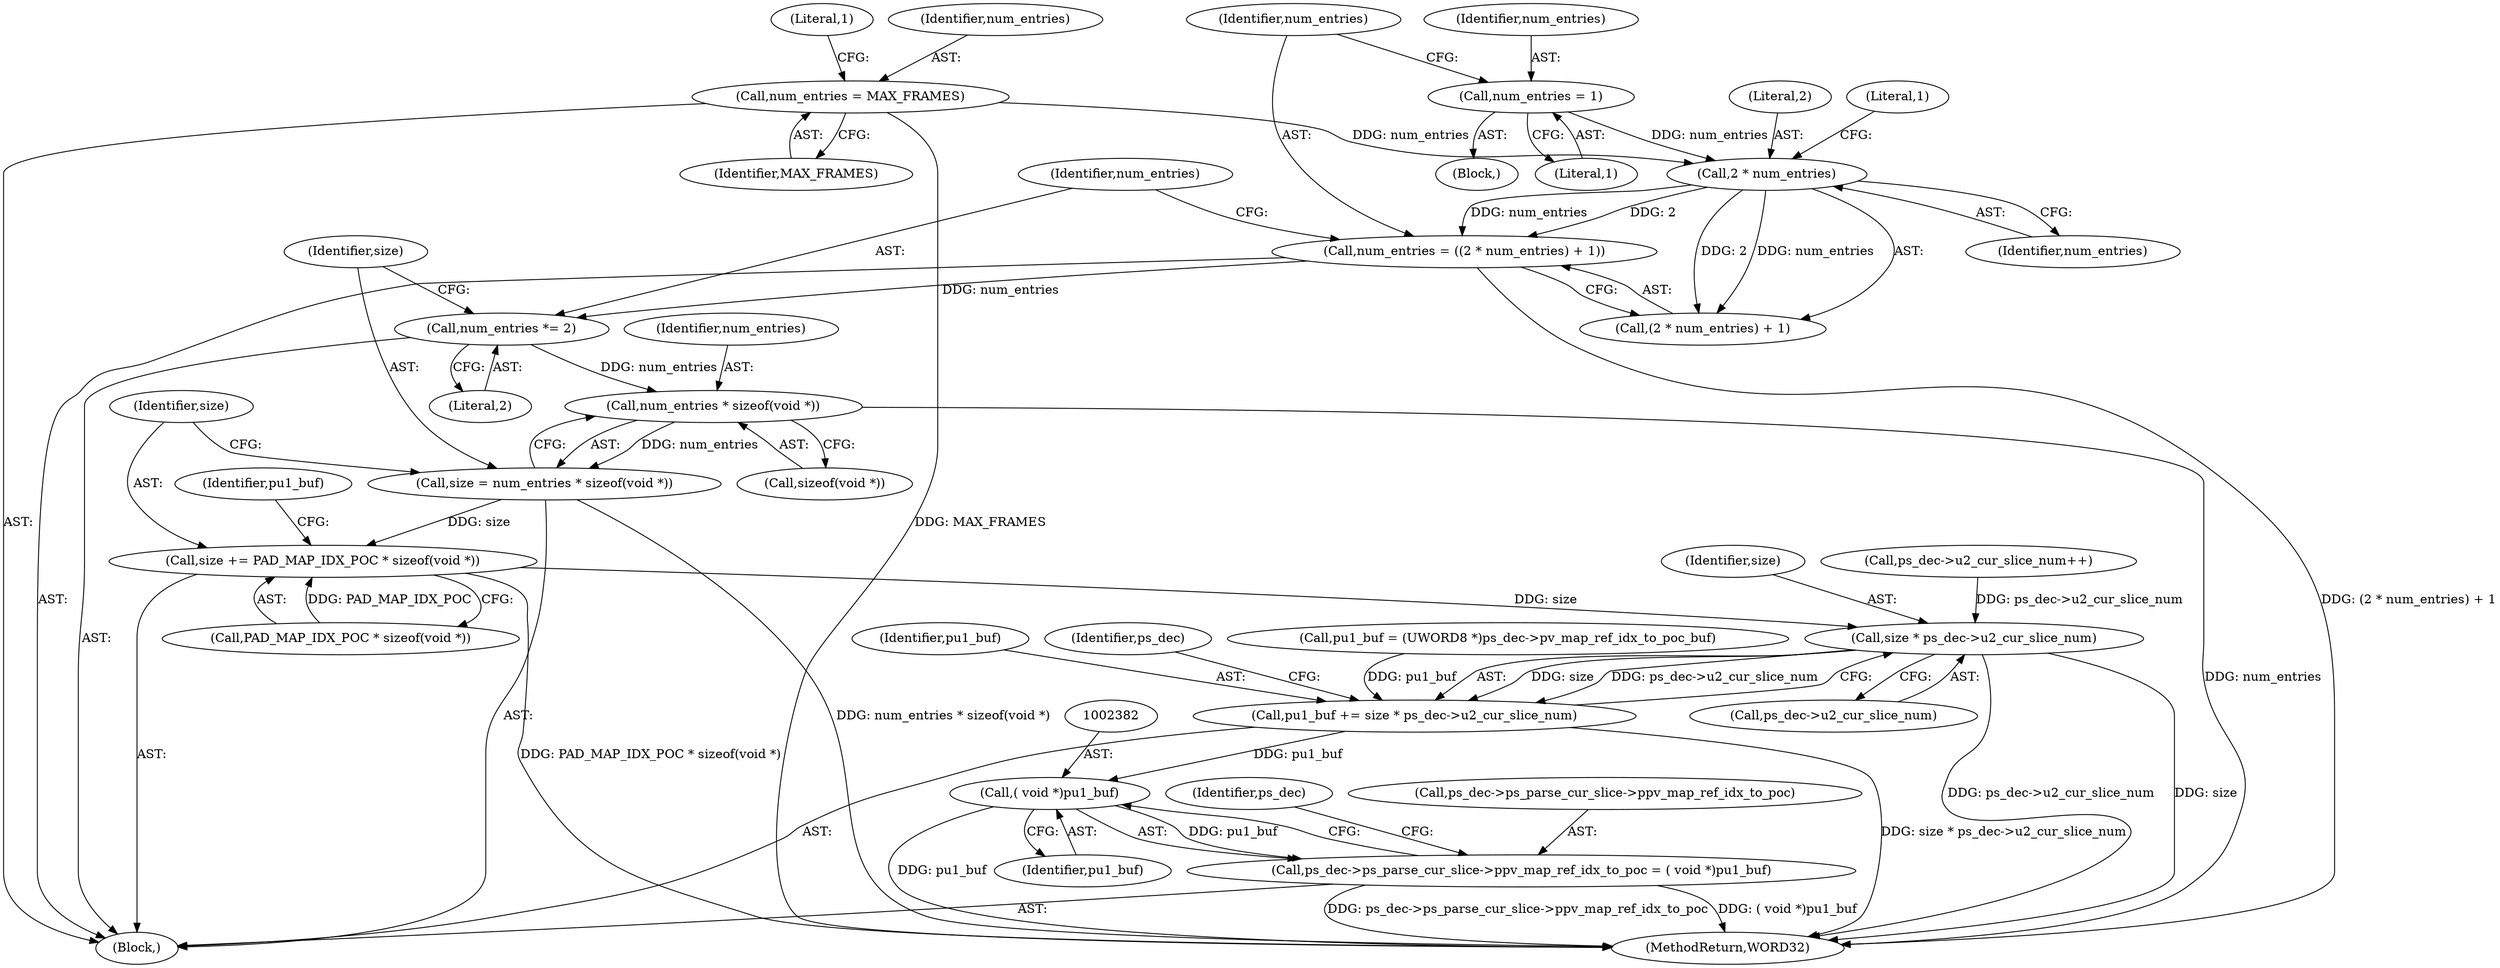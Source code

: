 digraph "0_Android_6c327afb263837bc90760c55c6605b26161a4eb9_0@API" {
"1002351" [label="(Call,num_entries * sizeof(void *))"];
"1002346" [label="(Call,num_entries *= 2)"];
"1002339" [label="(Call,num_entries = ((2 * num_entries) + 1))"];
"1002342" [label="(Call,2 * num_entries)"];
"1002318" [label="(Call,num_entries = MAX_FRAMES)"];
"1002336" [label="(Call,num_entries = 1)"];
"1002349" [label="(Call,size = num_entries * sizeof(void *))"];
"1002355" [label="(Call,size += PAD_MAP_IDX_POC * sizeof(void *))"];
"1002370" [label="(Call,size * ps_dec->u2_cur_slice_num)"];
"1002368" [label="(Call,pu1_buf += size * ps_dec->u2_cur_slice_num)"];
"1002381" [label="(Call,( void *)pu1_buf)"];
"1002375" [label="(Call,ps_dec->ps_parse_cur_slice->ppv_map_ref_idx_to_poc = ( void *)pu1_buf)"];
"1002337" [label="(Identifier,num_entries)"];
"1002345" [label="(Literal,1)"];
"1002356" [label="(Identifier,size)"];
"1002347" [label="(Identifier,num_entries)"];
"1002351" [label="(Call,num_entries * sizeof(void *))"];
"1002350" [label="(Identifier,size)"];
"1002335" [label="(Block,)"];
"1002318" [label="(Call,num_entries = MAX_FRAMES)"];
"1002368" [label="(Call,pu1_buf += size * ps_dec->u2_cur_slice_num)"];
"1002343" [label="(Literal,2)"];
"1002355" [label="(Call,size += PAD_MAP_IDX_POC * sizeof(void *))"];
"1002383" [label="(Identifier,pu1_buf)"];
"1002352" [label="(Identifier,num_entries)"];
"1002338" [label="(Literal,1)"];
"1002370" [label="(Call,size * ps_dec->u2_cur_slice_num)"];
"1002349" [label="(Call,size = num_entries * sizeof(void *))"];
"1002362" [label="(Identifier,pu1_buf)"];
"1002386" [label="(Identifier,ps_dec)"];
"1002344" [label="(Identifier,num_entries)"];
"1002376" [label="(Call,ps_dec->ps_parse_cur_slice->ppv_map_ref_idx_to_poc)"];
"1002381" [label="(Call,( void *)pu1_buf)"];
"1002340" [label="(Identifier,num_entries)"];
"1002319" [label="(Identifier,num_entries)"];
"1002361" [label="(Call,pu1_buf = (UWORD8 *)ps_dec->pv_map_ref_idx_to_poc_buf)"];
"1002314" [label="(Block,)"];
"1002324" [label="(Literal,1)"];
"1002372" [label="(Call,ps_dec->u2_cur_slice_num)"];
"1002342" [label="(Call,2 * num_entries)"];
"1002341" [label="(Call,(2 * num_entries) + 1)"];
"1002339" [label="(Call,num_entries = ((2 * num_entries) + 1))"];
"1002369" [label="(Identifier,pu1_buf)"];
"1002375" [label="(Call,ps_dec->ps_parse_cur_slice->ppv_map_ref_idx_to_poc = ( void *)pu1_buf)"];
"1002346" [label="(Call,num_entries *= 2)"];
"1002606" [label="(MethodReturn,WORD32)"];
"1002371" [label="(Identifier,size)"];
"1002378" [label="(Identifier,ps_dec)"];
"1001241" [label="(Call,ps_dec->u2_cur_slice_num++)"];
"1002357" [label="(Call,PAD_MAP_IDX_POC * sizeof(void *))"];
"1002336" [label="(Call,num_entries = 1)"];
"1002353" [label="(Call,sizeof(void *))"];
"1002348" [label="(Literal,2)"];
"1002320" [label="(Identifier,MAX_FRAMES)"];
"1002351" -> "1002349"  [label="AST: "];
"1002351" -> "1002353"  [label="CFG: "];
"1002352" -> "1002351"  [label="AST: "];
"1002353" -> "1002351"  [label="AST: "];
"1002349" -> "1002351"  [label="CFG: "];
"1002351" -> "1002606"  [label="DDG: num_entries"];
"1002351" -> "1002349"  [label="DDG: num_entries"];
"1002346" -> "1002351"  [label="DDG: num_entries"];
"1002346" -> "1002314"  [label="AST: "];
"1002346" -> "1002348"  [label="CFG: "];
"1002347" -> "1002346"  [label="AST: "];
"1002348" -> "1002346"  [label="AST: "];
"1002350" -> "1002346"  [label="CFG: "];
"1002339" -> "1002346"  [label="DDG: num_entries"];
"1002339" -> "1002314"  [label="AST: "];
"1002339" -> "1002341"  [label="CFG: "];
"1002340" -> "1002339"  [label="AST: "];
"1002341" -> "1002339"  [label="AST: "];
"1002347" -> "1002339"  [label="CFG: "];
"1002339" -> "1002606"  [label="DDG: (2 * num_entries) + 1"];
"1002342" -> "1002339"  [label="DDG: 2"];
"1002342" -> "1002339"  [label="DDG: num_entries"];
"1002342" -> "1002341"  [label="AST: "];
"1002342" -> "1002344"  [label="CFG: "];
"1002343" -> "1002342"  [label="AST: "];
"1002344" -> "1002342"  [label="AST: "];
"1002345" -> "1002342"  [label="CFG: "];
"1002342" -> "1002341"  [label="DDG: 2"];
"1002342" -> "1002341"  [label="DDG: num_entries"];
"1002318" -> "1002342"  [label="DDG: num_entries"];
"1002336" -> "1002342"  [label="DDG: num_entries"];
"1002318" -> "1002314"  [label="AST: "];
"1002318" -> "1002320"  [label="CFG: "];
"1002319" -> "1002318"  [label="AST: "];
"1002320" -> "1002318"  [label="AST: "];
"1002324" -> "1002318"  [label="CFG: "];
"1002318" -> "1002606"  [label="DDG: MAX_FRAMES"];
"1002336" -> "1002335"  [label="AST: "];
"1002336" -> "1002338"  [label="CFG: "];
"1002337" -> "1002336"  [label="AST: "];
"1002338" -> "1002336"  [label="AST: "];
"1002340" -> "1002336"  [label="CFG: "];
"1002349" -> "1002314"  [label="AST: "];
"1002350" -> "1002349"  [label="AST: "];
"1002356" -> "1002349"  [label="CFG: "];
"1002349" -> "1002606"  [label="DDG: num_entries * sizeof(void *)"];
"1002349" -> "1002355"  [label="DDG: size"];
"1002355" -> "1002314"  [label="AST: "];
"1002355" -> "1002357"  [label="CFG: "];
"1002356" -> "1002355"  [label="AST: "];
"1002357" -> "1002355"  [label="AST: "];
"1002362" -> "1002355"  [label="CFG: "];
"1002355" -> "1002606"  [label="DDG: PAD_MAP_IDX_POC * sizeof(void *)"];
"1002357" -> "1002355"  [label="DDG: PAD_MAP_IDX_POC"];
"1002355" -> "1002370"  [label="DDG: size"];
"1002370" -> "1002368"  [label="AST: "];
"1002370" -> "1002372"  [label="CFG: "];
"1002371" -> "1002370"  [label="AST: "];
"1002372" -> "1002370"  [label="AST: "];
"1002368" -> "1002370"  [label="CFG: "];
"1002370" -> "1002606"  [label="DDG: ps_dec->u2_cur_slice_num"];
"1002370" -> "1002606"  [label="DDG: size"];
"1002370" -> "1002368"  [label="DDG: size"];
"1002370" -> "1002368"  [label="DDG: ps_dec->u2_cur_slice_num"];
"1001241" -> "1002370"  [label="DDG: ps_dec->u2_cur_slice_num"];
"1002368" -> "1002314"  [label="AST: "];
"1002369" -> "1002368"  [label="AST: "];
"1002378" -> "1002368"  [label="CFG: "];
"1002368" -> "1002606"  [label="DDG: size * ps_dec->u2_cur_slice_num"];
"1002361" -> "1002368"  [label="DDG: pu1_buf"];
"1002368" -> "1002381"  [label="DDG: pu1_buf"];
"1002381" -> "1002375"  [label="AST: "];
"1002381" -> "1002383"  [label="CFG: "];
"1002382" -> "1002381"  [label="AST: "];
"1002383" -> "1002381"  [label="AST: "];
"1002375" -> "1002381"  [label="CFG: "];
"1002381" -> "1002606"  [label="DDG: pu1_buf"];
"1002381" -> "1002375"  [label="DDG: pu1_buf"];
"1002375" -> "1002314"  [label="AST: "];
"1002376" -> "1002375"  [label="AST: "];
"1002386" -> "1002375"  [label="CFG: "];
"1002375" -> "1002606"  [label="DDG: ps_dec->ps_parse_cur_slice->ppv_map_ref_idx_to_poc"];
"1002375" -> "1002606"  [label="DDG: ( void *)pu1_buf"];
}
